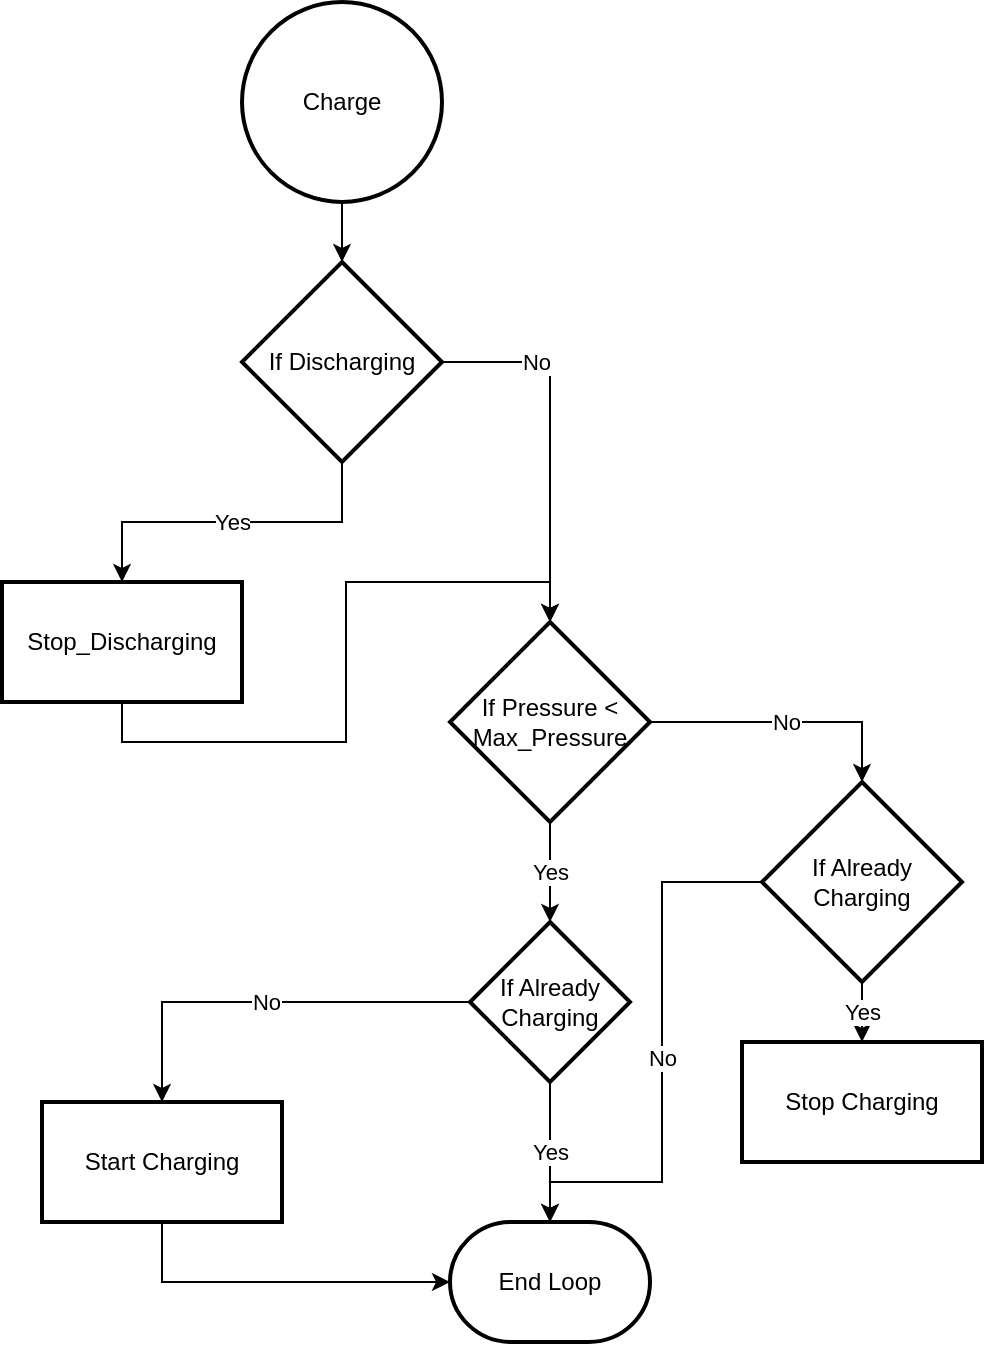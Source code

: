 <mxfile version="14.4.8" type="github" pages="3">
  <diagram id="C5RBs43oDa-KdzZeNtuy" name="Charge_Flowchart">
    <mxGraphModel dx="1350" dy="1975" grid="1" gridSize="10" guides="1" tooltips="1" connect="1" arrows="1" fold="1" page="1" pageScale="1" pageWidth="827" pageHeight="1169" math="0" shadow="0">
      <root>
        <mxCell id="WIyWlLk6GJQsqaUBKTNV-0" />
        <mxCell id="WIyWlLk6GJQsqaUBKTNV-1" parent="WIyWlLk6GJQsqaUBKTNV-0" />
        <mxCell id="Hz21LZMQ4vUw0pX6ZqhJ-26" value="" style="edgeStyle=orthogonalEdgeStyle;rounded=0;orthogonalLoop=1;jettySize=auto;html=1;" edge="1" parent="WIyWlLk6GJQsqaUBKTNV-1" source="Hz21LZMQ4vUw0pX6ZqhJ-4" target="Hz21LZMQ4vUw0pX6ZqhJ-25">
          <mxGeometry relative="1" as="geometry" />
        </mxCell>
        <mxCell id="Hz21LZMQ4vUw0pX6ZqhJ-4" value="Charge" style="strokeWidth=2;html=1;shape=mxgraph.flowchart.start_2;whiteSpace=wrap;" vertex="1" parent="WIyWlLk6GJQsqaUBKTNV-1">
          <mxGeometry x="210" y="-10" width="100" height="100" as="geometry" />
        </mxCell>
        <mxCell id="Hz21LZMQ4vUw0pX6ZqhJ-7" value="End Loop" style="strokeWidth=2;html=1;shape=mxgraph.flowchart.terminator;whiteSpace=wrap;" vertex="1" parent="WIyWlLk6GJQsqaUBKTNV-1">
          <mxGeometry x="314" y="600" width="100" height="60" as="geometry" />
        </mxCell>
        <mxCell id="Hz21LZMQ4vUw0pX6ZqhJ-21" value="No" style="edgeStyle=orthogonalEdgeStyle;rounded=0;orthogonalLoop=1;jettySize=auto;html=1;entryX=0.5;entryY=0;entryDx=0;entryDy=0;entryPerimeter=0;" edge="1" parent="WIyWlLk6GJQsqaUBKTNV-1" source="Hz21LZMQ4vUw0pX6ZqhJ-10" target="Hz21LZMQ4vUw0pX6ZqhJ-20">
          <mxGeometry relative="1" as="geometry" />
        </mxCell>
        <mxCell id="Hz21LZMQ4vUw0pX6ZqhJ-23" value="Yes" style="edgeStyle=orthogonalEdgeStyle;rounded=0;orthogonalLoop=1;jettySize=auto;html=1;" edge="1" parent="WIyWlLk6GJQsqaUBKTNV-1" source="Hz21LZMQ4vUw0pX6ZqhJ-10" target="Hz21LZMQ4vUw0pX6ZqhJ-22">
          <mxGeometry relative="1" as="geometry" />
        </mxCell>
        <mxCell id="Hz21LZMQ4vUw0pX6ZqhJ-10" value="If Pressure &amp;lt; Max_Pressure" style="strokeWidth=2;html=1;shape=mxgraph.flowchart.decision;whiteSpace=wrap;" vertex="1" parent="WIyWlLk6GJQsqaUBKTNV-1">
          <mxGeometry x="314" y="300" width="100" height="100" as="geometry" />
        </mxCell>
        <mxCell id="Hz21LZMQ4vUw0pX6ZqhJ-32" value="Yes" style="edgeStyle=orthogonalEdgeStyle;rounded=0;orthogonalLoop=1;jettySize=auto;html=1;" edge="1" parent="WIyWlLk6GJQsqaUBKTNV-1" source="Hz21LZMQ4vUw0pX6ZqhJ-20" target="Hz21LZMQ4vUw0pX6ZqhJ-31">
          <mxGeometry relative="1" as="geometry" />
        </mxCell>
        <mxCell id="Hz21LZMQ4vUw0pX6ZqhJ-35" value="No" style="edgeStyle=orthogonalEdgeStyle;rounded=0;orthogonalLoop=1;jettySize=auto;html=1;exitX=0;exitY=0.5;exitDx=0;exitDy=0;exitPerimeter=0;entryX=0.5;entryY=0;entryDx=0;entryDy=0;entryPerimeter=0;" edge="1" parent="WIyWlLk6GJQsqaUBKTNV-1" source="Hz21LZMQ4vUw0pX6ZqhJ-20" target="Hz21LZMQ4vUw0pX6ZqhJ-7">
          <mxGeometry relative="1" as="geometry">
            <Array as="points">
              <mxPoint x="420" y="430" />
              <mxPoint x="420" y="580" />
              <mxPoint x="364" y="580" />
            </Array>
          </mxGeometry>
        </mxCell>
        <mxCell id="Hz21LZMQ4vUw0pX6ZqhJ-20" value="If Already Charging" style="strokeWidth=2;html=1;shape=mxgraph.flowchart.decision;whiteSpace=wrap;" vertex="1" parent="WIyWlLk6GJQsqaUBKTNV-1">
          <mxGeometry x="470" y="380" width="100" height="100" as="geometry" />
        </mxCell>
        <mxCell id="Hz21LZMQ4vUw0pX6ZqhJ-24" value="Yes" style="edgeStyle=orthogonalEdgeStyle;rounded=0;orthogonalLoop=1;jettySize=auto;html=1;" edge="1" parent="WIyWlLk6GJQsqaUBKTNV-1" source="Hz21LZMQ4vUw0pX6ZqhJ-22" target="Hz21LZMQ4vUw0pX6ZqhJ-7">
          <mxGeometry relative="1" as="geometry" />
        </mxCell>
        <mxCell id="Hz21LZMQ4vUw0pX6ZqhJ-34" value="No" style="edgeStyle=orthogonalEdgeStyle;rounded=0;orthogonalLoop=1;jettySize=auto;html=1;" edge="1" parent="WIyWlLk6GJQsqaUBKTNV-1" source="Hz21LZMQ4vUw0pX6ZqhJ-22" target="Hz21LZMQ4vUw0pX6ZqhJ-33">
          <mxGeometry relative="1" as="geometry" />
        </mxCell>
        <mxCell id="Hz21LZMQ4vUw0pX6ZqhJ-22" value="If Already Charging" style="rhombus;whiteSpace=wrap;html=1;strokeWidth=2;" vertex="1" parent="WIyWlLk6GJQsqaUBKTNV-1">
          <mxGeometry x="324" y="450" width="80" height="80" as="geometry" />
        </mxCell>
        <mxCell id="Hz21LZMQ4vUw0pX6ZqhJ-28" value="Yes" style="edgeStyle=orthogonalEdgeStyle;rounded=0;orthogonalLoop=1;jettySize=auto;html=1;" edge="1" parent="WIyWlLk6GJQsqaUBKTNV-1" source="Hz21LZMQ4vUw0pX6ZqhJ-25" target="Hz21LZMQ4vUw0pX6ZqhJ-27">
          <mxGeometry relative="1" as="geometry" />
        </mxCell>
        <mxCell id="Hz21LZMQ4vUw0pX6ZqhJ-29" value="No" style="edgeStyle=orthogonalEdgeStyle;rounded=0;orthogonalLoop=1;jettySize=auto;html=1;exitX=1;exitY=0.5;exitDx=0;exitDy=0;exitPerimeter=0;entryX=0.5;entryY=0;entryDx=0;entryDy=0;entryPerimeter=0;" edge="1" parent="WIyWlLk6GJQsqaUBKTNV-1" source="Hz21LZMQ4vUw0pX6ZqhJ-25" target="Hz21LZMQ4vUw0pX6ZqhJ-10">
          <mxGeometry x="-0.489" relative="1" as="geometry">
            <mxPoint as="offset" />
          </mxGeometry>
        </mxCell>
        <mxCell id="Hz21LZMQ4vUw0pX6ZqhJ-25" value="If Discharging" style="strokeWidth=2;html=1;shape=mxgraph.flowchart.decision;whiteSpace=wrap;" vertex="1" parent="WIyWlLk6GJQsqaUBKTNV-1">
          <mxGeometry x="210" y="120" width="100" height="100" as="geometry" />
        </mxCell>
        <mxCell id="Hz21LZMQ4vUw0pX6ZqhJ-30" style="edgeStyle=orthogonalEdgeStyle;rounded=0;orthogonalLoop=1;jettySize=auto;html=1;exitX=0.5;exitY=1;exitDx=0;exitDy=0;entryX=0.5;entryY=0;entryDx=0;entryDy=0;entryPerimeter=0;" edge="1" parent="WIyWlLk6GJQsqaUBKTNV-1" source="Hz21LZMQ4vUw0pX6ZqhJ-27" target="Hz21LZMQ4vUw0pX6ZqhJ-10">
          <mxGeometry relative="1" as="geometry" />
        </mxCell>
        <mxCell id="Hz21LZMQ4vUw0pX6ZqhJ-27" value="Stop_Discharging" style="whiteSpace=wrap;html=1;strokeWidth=2;" vertex="1" parent="WIyWlLk6GJQsqaUBKTNV-1">
          <mxGeometry x="90" y="280" width="120" height="60" as="geometry" />
        </mxCell>
        <mxCell id="Hz21LZMQ4vUw0pX6ZqhJ-31" value="Stop Charging" style="whiteSpace=wrap;html=1;strokeWidth=2;" vertex="1" parent="WIyWlLk6GJQsqaUBKTNV-1">
          <mxGeometry x="460" y="510" width="120" height="60" as="geometry" />
        </mxCell>
        <mxCell id="Hz21LZMQ4vUw0pX6ZqhJ-36" style="edgeStyle=orthogonalEdgeStyle;rounded=0;orthogonalLoop=1;jettySize=auto;html=1;exitX=0.5;exitY=1;exitDx=0;exitDy=0;" edge="1" parent="WIyWlLk6GJQsqaUBKTNV-1" source="Hz21LZMQ4vUw0pX6ZqhJ-33" target="Hz21LZMQ4vUw0pX6ZqhJ-7">
          <mxGeometry relative="1" as="geometry" />
        </mxCell>
        <mxCell id="Hz21LZMQ4vUw0pX6ZqhJ-33" value="Start Charging" style="whiteSpace=wrap;html=1;strokeWidth=2;" vertex="1" parent="WIyWlLk6GJQsqaUBKTNV-1">
          <mxGeometry x="110" y="540" width="120" height="60" as="geometry" />
        </mxCell>
      </root>
    </mxGraphModel>
  </diagram>
  <diagram id="UqUjr6d4yJ0R06ru2xfZ" name="Discharge_Flowchart">
    <mxGraphModel dx="1350" dy="806" grid="1" gridSize="10" guides="1" tooltips="1" connect="1" arrows="1" fold="1" page="1" pageScale="1" pageWidth="850" pageHeight="1100" math="0" shadow="0">
      <root>
        <mxCell id="x9szZuRcZGR7NU5_jWyl-0" />
        <mxCell id="x9szZuRcZGR7NU5_jWyl-1" parent="x9szZuRcZGR7NU5_jWyl-0" />
      </root>
    </mxGraphModel>
  </diagram>
  <diagram id="72QfJe5bYpR5y07a5OMH" name="Main_Loop_Flowchart">
    <mxGraphModel dx="1350" dy="806" grid="1" gridSize="10" guides="1" tooltips="1" connect="1" arrows="1" fold="1" page="1" pageScale="1" pageWidth="850" pageHeight="1100" math="0" shadow="0">
      <root>
        <mxCell id="CWvUaUW_ndaUqIzaeWzM-0" />
        <mxCell id="CWvUaUW_ndaUqIzaeWzM-1" parent="CWvUaUW_ndaUqIzaeWzM-0" />
      </root>
    </mxGraphModel>
  </diagram>
</mxfile>
